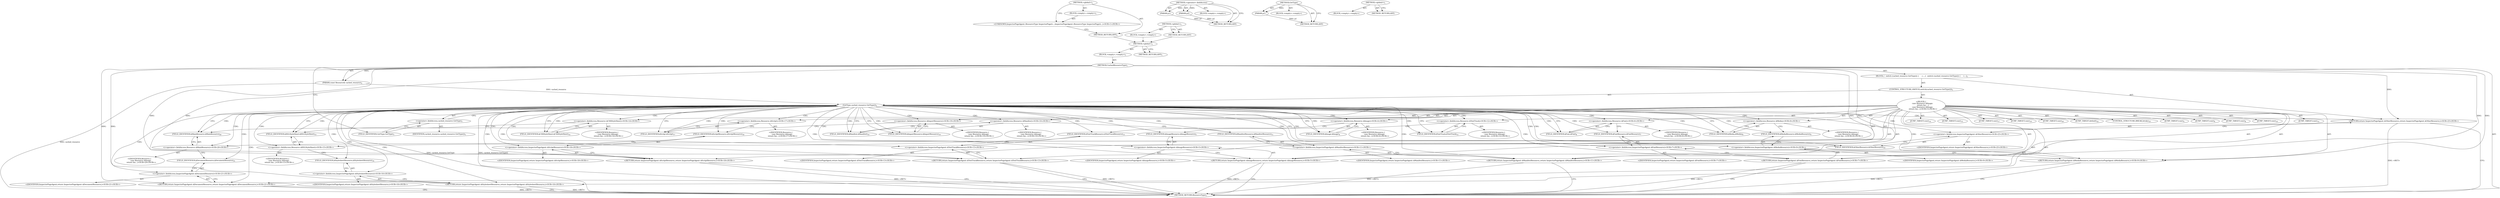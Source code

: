 digraph "&lt;global&gt;" {
vulnerable_6 [label=<(METHOD,&lt;global&gt;)<SUB>1</SUB>>];
vulnerable_7 [label=<(BLOCK,&lt;empty&gt;,&lt;empty&gt;)<SUB>1</SUB>>];
vulnerable_8 [label=<(METHOD,CachedResourceType)<SUB>1</SUB>>];
vulnerable_9 [label=<(PARAM,const Resource&amp; cached_resource)<SUB>2</SUB>>];
vulnerable_10 [label=<(BLOCK,{
  switch (cached_resource.GetType()) {
     c...,{
  switch (cached_resource.GetType()) {
     c...)<SUB>2</SUB>>];
vulnerable_11 [label=<(CONTROL_STRUCTURE,SWITCH,switch(cached_resource.GetType()))<SUB>3</SUB>>];
vulnerable_12 [label=<(GetType,cached_resource.GetType())<SUB>3</SUB>>];
vulnerable_13 [label=<(&lt;operator&gt;.fieldAccess,cached_resource.GetType)<SUB>3</SUB>>];
vulnerable_14 [label=<(IDENTIFIER,cached_resource,cached_resource.GetType())<SUB>3</SUB>>];
vulnerable_15 [label=<(FIELD_IDENTIFIER,GetType,GetType)<SUB>3</SUB>>];
vulnerable_16 [label="<(BLOCK,{
     case Resource::kImage:
       return Ins...,{
     case Resource::kImage:
       return Ins...)<SUB>3</SUB>>"];
vulnerable_17 [label=<(JUMP_TARGET,case)<SUB>4</SUB>>];
vulnerable_18 [label="<(&lt;operator&gt;.fieldAccess,Resource::kImage)<SUB>4</SUB>>"];
vulnerable_19 [label="<(IDENTIFIER,Resource,{
     case Resource::kImage:
       return Ins...)<SUB>4</SUB>>"];
vulnerable_20 [label=<(FIELD_IDENTIFIER,kImage,kImage)<SUB>4</SUB>>];
vulnerable_21 [label="<(RETURN,return InspectorPageAgent::kImageResource;,return InspectorPageAgent::kImageResource;)<SUB>5</SUB>>"];
vulnerable_22 [label="<(&lt;operator&gt;.fieldAccess,InspectorPageAgent::kImageResource)<SUB>5</SUB>>"];
vulnerable_23 [label="<(IDENTIFIER,InspectorPageAgent,return InspectorPageAgent::kImageResource;)<SUB>5</SUB>>"];
vulnerable_24 [label=<(FIELD_IDENTIFIER,kImageResource,kImageResource)<SUB>5</SUB>>];
vulnerable_25 [label=<(JUMP_TARGET,case)<SUB>6</SUB>>];
vulnerable_26 [label="<(&lt;operator&gt;.fieldAccess,Resource::kFont)<SUB>6</SUB>>"];
vulnerable_27 [label="<(IDENTIFIER,Resource,{
     case Resource::kImage:
       return Ins...)<SUB>6</SUB>>"];
vulnerable_28 [label=<(FIELD_IDENTIFIER,kFont,kFont)<SUB>6</SUB>>];
vulnerable_29 [label="<(RETURN,return InspectorPageAgent::kFontResource;,return InspectorPageAgent::kFontResource;)<SUB>7</SUB>>"];
vulnerable_30 [label="<(&lt;operator&gt;.fieldAccess,InspectorPageAgent::kFontResource)<SUB>7</SUB>>"];
vulnerable_31 [label="<(IDENTIFIER,InspectorPageAgent,return InspectorPageAgent::kFontResource;)<SUB>7</SUB>>"];
vulnerable_32 [label=<(FIELD_IDENTIFIER,kFontResource,kFontResource)<SUB>7</SUB>>];
vulnerable_33 [label=<(JUMP_TARGET,case)<SUB>8</SUB>>];
vulnerable_34 [label="<(&lt;operator&gt;.fieldAccess,Resource::kMedia)<SUB>8</SUB>>"];
vulnerable_35 [label="<(IDENTIFIER,Resource,{
     case Resource::kImage:
       return Ins...)<SUB>8</SUB>>"];
vulnerable_36 [label=<(FIELD_IDENTIFIER,kMedia,kMedia)<SUB>8</SUB>>];
vulnerable_37 [label="<(RETURN,return InspectorPageAgent::kMediaResource;,return InspectorPageAgent::kMediaResource;)<SUB>9</SUB>>"];
vulnerable_38 [label="<(&lt;operator&gt;.fieldAccess,InspectorPageAgent::kMediaResource)<SUB>9</SUB>>"];
vulnerable_39 [label="<(IDENTIFIER,InspectorPageAgent,return InspectorPageAgent::kMediaResource;)<SUB>9</SUB>>"];
vulnerable_40 [label=<(FIELD_IDENTIFIER,kMediaResource,kMediaResource)<SUB>9</SUB>>];
vulnerable_41 [label=<(JUMP_TARGET,case)<SUB>10</SUB>>];
vulnerable_42 [label="<(&lt;operator&gt;.fieldAccess,Resource::kManifest)<SUB>10</SUB>>"];
vulnerable_43 [label="<(IDENTIFIER,Resource,{
     case Resource::kImage:
       return Ins...)<SUB>10</SUB>>"];
vulnerable_44 [label=<(FIELD_IDENTIFIER,kManifest,kManifest)<SUB>10</SUB>>];
vulnerable_45 [label="<(RETURN,return InspectorPageAgent::kManifestResource;,return InspectorPageAgent::kManifestResource;)<SUB>11</SUB>>"];
vulnerable_46 [label="<(&lt;operator&gt;.fieldAccess,InspectorPageAgent::kManifestResource)<SUB>11</SUB>>"];
vulnerable_47 [label="<(IDENTIFIER,InspectorPageAgent,return InspectorPageAgent::kManifestResource;)<SUB>11</SUB>>"];
vulnerable_48 [label=<(FIELD_IDENTIFIER,kManifestResource,kManifestResource)<SUB>11</SUB>>];
vulnerable_49 [label=<(JUMP_TARGET,case)<SUB>12</SUB>>];
vulnerable_50 [label="<(&lt;operator&gt;.fieldAccess,Resource::kTextTrack)<SUB>12</SUB>>"];
vulnerable_51 [label="<(IDENTIFIER,Resource,{
     case Resource::kImage:
       return Ins...)<SUB>12</SUB>>"];
vulnerable_52 [label=<(FIELD_IDENTIFIER,kTextTrack,kTextTrack)<SUB>12</SUB>>];
vulnerable_53 [label="<(RETURN,return InspectorPageAgent::kTextTrackResource;,return InspectorPageAgent::kTextTrackResource;)<SUB>13</SUB>>"];
vulnerable_54 [label="<(&lt;operator&gt;.fieldAccess,InspectorPageAgent::kTextTrackResource)<SUB>13</SUB>>"];
vulnerable_55 [label="<(IDENTIFIER,InspectorPageAgent,return InspectorPageAgent::kTextTrackResource;)<SUB>13</SUB>>"];
vulnerable_56 [label=<(FIELD_IDENTIFIER,kTextTrackResource,kTextTrackResource)<SUB>13</SUB>>];
vulnerable_57 [label=<(JUMP_TARGET,case)<SUB>14</SUB>>];
vulnerable_58 [label="<(&lt;operator&gt;.fieldAccess,Resource::kCSSStyleSheet)<SUB>14</SUB>>"];
vulnerable_59 [label="<(IDENTIFIER,Resource,{
     case Resource::kImage:
       return Ins...)<SUB>14</SUB>>"];
vulnerable_60 [label=<(FIELD_IDENTIFIER,kCSSStyleSheet,kCSSStyleSheet)<SUB>14</SUB>>];
vulnerable_61 [label=<(JUMP_TARGET,case)<SUB>15</SUB>>];
vulnerable_62 [label="<(&lt;operator&gt;.fieldAccess,Resource::kXSLStyleSheet)<SUB>15</SUB>>"];
vulnerable_63 [label="<(IDENTIFIER,Resource,{
     case Resource::kImage:
       return Ins...)<SUB>15</SUB>>"];
vulnerable_64 [label=<(FIELD_IDENTIFIER,kXSLStyleSheet,kXSLStyleSheet)<SUB>15</SUB>>];
vulnerable_65 [label="<(RETURN,return InspectorPageAgent::kStylesheetResource;,return InspectorPageAgent::kStylesheetResource;)<SUB>16</SUB>>"];
vulnerable_66 [label="<(&lt;operator&gt;.fieldAccess,InspectorPageAgent::kStylesheetResource)<SUB>16</SUB>>"];
vulnerable_67 [label="<(IDENTIFIER,InspectorPageAgent,return InspectorPageAgent::kStylesheetResource;)<SUB>16</SUB>>"];
vulnerable_68 [label=<(FIELD_IDENTIFIER,kStylesheetResource,kStylesheetResource)<SUB>16</SUB>>];
vulnerable_69 [label=<(JUMP_TARGET,case)<SUB>17</SUB>>];
vulnerable_70 [label="<(&lt;operator&gt;.fieldAccess,Resource::kScript)<SUB>17</SUB>>"];
vulnerable_71 [label="<(IDENTIFIER,Resource,{
     case Resource::kImage:
       return Ins...)<SUB>17</SUB>>"];
vulnerable_72 [label=<(FIELD_IDENTIFIER,kScript,kScript)<SUB>17</SUB>>];
vulnerable_73 [label="<(RETURN,return InspectorPageAgent::kScriptResource;,return InspectorPageAgent::kScriptResource;)<SUB>18</SUB>>"];
vulnerable_74 [label="<(&lt;operator&gt;.fieldAccess,InspectorPageAgent::kScriptResource)<SUB>18</SUB>>"];
vulnerable_75 [label="<(IDENTIFIER,InspectorPageAgent,return InspectorPageAgent::kScriptResource;)<SUB>18</SUB>>"];
vulnerable_76 [label=<(FIELD_IDENTIFIER,kScriptResource,kScriptResource)<SUB>18</SUB>>];
vulnerable_77 [label=<(JUMP_TARGET,case)<SUB>19</SUB>>];
vulnerable_78 [label="<(&lt;operator&gt;.fieldAccess,Resource::kImportResource)<SUB>19</SUB>>"];
vulnerable_79 [label="<(IDENTIFIER,Resource,{
     case Resource::kImage:
       return Ins...)<SUB>19</SUB>>"];
vulnerable_80 [label=<(FIELD_IDENTIFIER,kImportResource,kImportResource)<SUB>19</SUB>>];
vulnerable_81 [label=<(JUMP_TARGET,case)<SUB>20</SUB>>];
vulnerable_82 [label="<(&lt;operator&gt;.fieldAccess,Resource::kMainResource)<SUB>20</SUB>>"];
vulnerable_83 [label="<(IDENTIFIER,Resource,{
     case Resource::kImage:
       return Ins...)<SUB>20</SUB>>"];
vulnerable_84 [label=<(FIELD_IDENTIFIER,kMainResource,kMainResource)<SUB>20</SUB>>];
vulnerable_85 [label="<(RETURN,return InspectorPageAgent::kDocumentResource;,return InspectorPageAgent::kDocumentResource;)<SUB>21</SUB>>"];
vulnerable_86 [label="<(&lt;operator&gt;.fieldAccess,InspectorPageAgent::kDocumentResource)<SUB>21</SUB>>"];
vulnerable_87 [label="<(IDENTIFIER,InspectorPageAgent,return InspectorPageAgent::kDocumentResource;)<SUB>21</SUB>>"];
vulnerable_88 [label=<(FIELD_IDENTIFIER,kDocumentResource,kDocumentResource)<SUB>21</SUB>>];
vulnerable_89 [label=<(JUMP_TARGET,default)<SUB>22</SUB>>];
vulnerable_90 [label=<(CONTROL_STRUCTURE,BREAK,break;)<SUB>23</SUB>>];
vulnerable_91 [label="<(RETURN,return InspectorPageAgent::kOtherResource;,return InspectorPageAgent::kOtherResource;)<SUB>25</SUB>>"];
vulnerable_92 [label="<(&lt;operator&gt;.fieldAccess,InspectorPageAgent::kOtherResource)<SUB>25</SUB>>"];
vulnerable_93 [label="<(IDENTIFIER,InspectorPageAgent,return InspectorPageAgent::kOtherResource;)<SUB>25</SUB>>"];
vulnerable_94 [label=<(FIELD_IDENTIFIER,kOtherResource,kOtherResource)<SUB>25</SUB>>];
vulnerable_95 [label=<(METHOD_RETURN,ResourceType)<SUB>1</SUB>>];
vulnerable_97 [label=<(METHOD_RETURN,ANY)<SUB>1</SUB>>];
vulnerable_118 [label=<(METHOD,&lt;operator&gt;.fieldAccess)>];
vulnerable_119 [label=<(PARAM,p1)>];
vulnerable_120 [label=<(PARAM,p2)>];
vulnerable_121 [label=<(BLOCK,&lt;empty&gt;,&lt;empty&gt;)>];
vulnerable_122 [label=<(METHOD_RETURN,ANY)>];
vulnerable_114 [label=<(METHOD,GetType)>];
vulnerable_115 [label=<(PARAM,p1)>];
vulnerable_116 [label=<(BLOCK,&lt;empty&gt;,&lt;empty&gt;)>];
vulnerable_117 [label=<(METHOD_RETURN,ANY)>];
vulnerable_108 [label=<(METHOD,&lt;global&gt;)<SUB>1</SUB>>];
vulnerable_109 [label=<(BLOCK,&lt;empty&gt;,&lt;empty&gt;)>];
vulnerable_110 [label=<(METHOD_RETURN,ANY)>];
fixed_6 [label=<(METHOD,&lt;global&gt;)<SUB>1</SUB>>];
fixed_7 [label=<(BLOCK,&lt;empty&gt;,&lt;empty&gt;)<SUB>1</SUB>>];
fixed_8 [label="<(UNKNOWN,InspectorPageAgent::ResourceType InspectorPageA...,InspectorPageAgent::ResourceType InspectorPageA...)<SUB>1</SUB>>"];
fixed_9 [label=<(METHOD_RETURN,ANY)<SUB>1</SUB>>];
fixed_14 [label=<(METHOD,&lt;global&gt;)<SUB>1</SUB>>];
fixed_15 [label=<(BLOCK,&lt;empty&gt;,&lt;empty&gt;)>];
fixed_16 [label=<(METHOD_RETURN,ANY)>];
vulnerable_6 -> vulnerable_7  [key=0, label="AST: "];
vulnerable_6 -> vulnerable_97  [key=0, label="AST: "];
vulnerable_6 -> vulnerable_97  [key=1, label="CFG: "];
vulnerable_7 -> vulnerable_8  [key=0, label="AST: "];
vulnerable_8 -> vulnerable_9  [key=0, label="AST: "];
vulnerable_8 -> vulnerable_9  [key=1, label="DDG: "];
vulnerable_8 -> vulnerable_10  [key=0, label="AST: "];
vulnerable_8 -> vulnerable_95  [key=0, label="AST: "];
vulnerable_8 -> vulnerable_15  [key=0, label="CFG: "];
vulnerable_8 -> vulnerable_91  [key=0, label="DDG: "];
vulnerable_8 -> vulnerable_21  [key=0, label="DDG: "];
vulnerable_8 -> vulnerable_29  [key=0, label="DDG: "];
vulnerable_8 -> vulnerable_37  [key=0, label="DDG: "];
vulnerable_8 -> vulnerable_45  [key=0, label="DDG: "];
vulnerable_8 -> vulnerable_53  [key=0, label="DDG: "];
vulnerable_8 -> vulnerable_65  [key=0, label="DDG: "];
vulnerable_8 -> vulnerable_73  [key=0, label="DDG: "];
vulnerable_8 -> vulnerable_85  [key=0, label="DDG: "];
vulnerable_9 -> vulnerable_95  [key=0, label="DDG: cached_resource"];
vulnerable_9 -> vulnerable_12  [key=0, label="DDG: cached_resource"];
vulnerable_10 -> vulnerable_11  [key=0, label="AST: "];
vulnerable_10 -> vulnerable_91  [key=0, label="AST: "];
vulnerable_11 -> vulnerable_12  [key=0, label="AST: "];
vulnerable_11 -> vulnerable_16  [key=0, label="AST: "];
vulnerable_12 -> vulnerable_13  [key=0, label="AST: "];
vulnerable_12 -> vulnerable_20  [key=0, label="CFG: "];
vulnerable_12 -> vulnerable_20  [key=1, label="CDG: "];
vulnerable_12 -> vulnerable_28  [key=0, label="CFG: "];
vulnerable_12 -> vulnerable_28  [key=1, label="CDG: "];
vulnerable_12 -> vulnerable_36  [key=0, label="CFG: "];
vulnerable_12 -> vulnerable_36  [key=1, label="CDG: "];
vulnerable_12 -> vulnerable_44  [key=0, label="CFG: "];
vulnerable_12 -> vulnerable_44  [key=1, label="CDG: "];
vulnerable_12 -> vulnerable_52  [key=0, label="CFG: "];
vulnerable_12 -> vulnerable_52  [key=1, label="CDG: "];
vulnerable_12 -> vulnerable_60  [key=0, label="CFG: "];
vulnerable_12 -> vulnerable_60  [key=1, label="CDG: "];
vulnerable_12 -> vulnerable_64  [key=0, label="CFG: "];
vulnerable_12 -> vulnerable_64  [key=1, label="CDG: "];
vulnerable_12 -> vulnerable_72  [key=0, label="CFG: "];
vulnerable_12 -> vulnerable_72  [key=1, label="CDG: "];
vulnerable_12 -> vulnerable_80  [key=0, label="CFG: "];
vulnerable_12 -> vulnerable_80  [key=1, label="CDG: "];
vulnerable_12 -> vulnerable_84  [key=0, label="CFG: "];
vulnerable_12 -> vulnerable_84  [key=1, label="CDG: "];
vulnerable_12 -> vulnerable_94  [key=0, label="CFG: "];
vulnerable_12 -> vulnerable_94  [key=1, label="CDG: "];
vulnerable_12 -> vulnerable_95  [key=0, label="DDG: cached_resource.GetType"];
vulnerable_12 -> vulnerable_95  [key=1, label="DDG: cached_resource.GetType()"];
vulnerable_12 -> vulnerable_30  [key=0, label="CDG: "];
vulnerable_12 -> vulnerable_34  [key=0, label="CDG: "];
vulnerable_12 -> vulnerable_21  [key=0, label="CDG: "];
vulnerable_12 -> vulnerable_48  [key=0, label="CDG: "];
vulnerable_12 -> vulnerable_32  [key=0, label="CDG: "];
vulnerable_12 -> vulnerable_68  [key=0, label="CDG: "];
vulnerable_12 -> vulnerable_73  [key=0, label="CDG: "];
vulnerable_12 -> vulnerable_26  [key=0, label="CDG: "];
vulnerable_12 -> vulnerable_42  [key=0, label="CDG: "];
vulnerable_12 -> vulnerable_66  [key=0, label="CDG: "];
vulnerable_12 -> vulnerable_37  [key=0, label="CDG: "];
vulnerable_12 -> vulnerable_46  [key=0, label="CDG: "];
vulnerable_12 -> vulnerable_85  [key=0, label="CDG: "];
vulnerable_12 -> vulnerable_38  [key=0, label="CDG: "];
vulnerable_12 -> vulnerable_56  [key=0, label="CDG: "];
vulnerable_12 -> vulnerable_22  [key=0, label="CDG: "];
vulnerable_12 -> vulnerable_74  [key=0, label="CDG: "];
vulnerable_12 -> vulnerable_92  [key=0, label="CDG: "];
vulnerable_12 -> vulnerable_45  [key=0, label="CDG: "];
vulnerable_12 -> vulnerable_40  [key=0, label="CDG: "];
vulnerable_12 -> vulnerable_29  [key=0, label="CDG: "];
vulnerable_12 -> vulnerable_76  [key=0, label="CDG: "];
vulnerable_12 -> vulnerable_18  [key=0, label="CDG: "];
vulnerable_12 -> vulnerable_65  [key=0, label="CDG: "];
vulnerable_12 -> vulnerable_50  [key=0, label="CDG: "];
vulnerable_12 -> vulnerable_91  [key=0, label="CDG: "];
vulnerable_12 -> vulnerable_82  [key=0, label="CDG: "];
vulnerable_12 -> vulnerable_54  [key=0, label="CDG: "];
vulnerable_12 -> vulnerable_24  [key=0, label="CDG: "];
vulnerable_12 -> vulnerable_58  [key=0, label="CDG: "];
vulnerable_12 -> vulnerable_53  [key=0, label="CDG: "];
vulnerable_12 -> vulnerable_88  [key=0, label="CDG: "];
vulnerable_12 -> vulnerable_70  [key=0, label="CDG: "];
vulnerable_12 -> vulnerable_78  [key=0, label="CDG: "];
vulnerable_12 -> vulnerable_62  [key=0, label="CDG: "];
vulnerable_12 -> vulnerable_86  [key=0, label="CDG: "];
vulnerable_13 -> vulnerable_14  [key=0, label="AST: "];
vulnerable_13 -> vulnerable_15  [key=0, label="AST: "];
vulnerable_13 -> vulnerable_12  [key=0, label="CFG: "];
vulnerable_15 -> vulnerable_13  [key=0, label="CFG: "];
vulnerable_16 -> vulnerable_17  [key=0, label="AST: "];
vulnerable_16 -> vulnerable_18  [key=0, label="AST: "];
vulnerable_16 -> vulnerable_21  [key=0, label="AST: "];
vulnerable_16 -> vulnerable_25  [key=0, label="AST: "];
vulnerable_16 -> vulnerable_26  [key=0, label="AST: "];
vulnerable_16 -> vulnerable_29  [key=0, label="AST: "];
vulnerable_16 -> vulnerable_33  [key=0, label="AST: "];
vulnerable_16 -> vulnerable_34  [key=0, label="AST: "];
vulnerable_16 -> vulnerable_37  [key=0, label="AST: "];
vulnerable_16 -> vulnerable_41  [key=0, label="AST: "];
vulnerable_16 -> vulnerable_42  [key=0, label="AST: "];
vulnerable_16 -> vulnerable_45  [key=0, label="AST: "];
vulnerable_16 -> vulnerable_49  [key=0, label="AST: "];
vulnerable_16 -> vulnerable_50  [key=0, label="AST: "];
vulnerable_16 -> vulnerable_53  [key=0, label="AST: "];
vulnerable_16 -> vulnerable_57  [key=0, label="AST: "];
vulnerable_16 -> vulnerable_58  [key=0, label="AST: "];
vulnerable_16 -> vulnerable_61  [key=0, label="AST: "];
vulnerable_16 -> vulnerable_62  [key=0, label="AST: "];
vulnerable_16 -> vulnerable_65  [key=0, label="AST: "];
vulnerable_16 -> vulnerable_69  [key=0, label="AST: "];
vulnerable_16 -> vulnerable_70  [key=0, label="AST: "];
vulnerable_16 -> vulnerable_73  [key=0, label="AST: "];
vulnerable_16 -> vulnerable_77  [key=0, label="AST: "];
vulnerable_16 -> vulnerable_78  [key=0, label="AST: "];
vulnerable_16 -> vulnerable_81  [key=0, label="AST: "];
vulnerable_16 -> vulnerable_82  [key=0, label="AST: "];
vulnerable_16 -> vulnerable_85  [key=0, label="AST: "];
vulnerable_16 -> vulnerable_89  [key=0, label="AST: "];
vulnerable_16 -> vulnerable_90  [key=0, label="AST: "];
vulnerable_18 -> vulnerable_19  [key=0, label="AST: "];
vulnerable_18 -> vulnerable_20  [key=0, label="AST: "];
vulnerable_18 -> vulnerable_24  [key=0, label="CFG: "];
vulnerable_20 -> vulnerable_18  [key=0, label="CFG: "];
vulnerable_21 -> vulnerable_22  [key=0, label="AST: "];
vulnerable_21 -> vulnerable_95  [key=0, label="CFG: "];
vulnerable_21 -> vulnerable_95  [key=1, label="DDG: &lt;RET&gt;"];
vulnerable_22 -> vulnerable_23  [key=0, label="AST: "];
vulnerable_22 -> vulnerable_24  [key=0, label="AST: "];
vulnerable_22 -> vulnerable_21  [key=0, label="CFG: "];
vulnerable_24 -> vulnerable_22  [key=0, label="CFG: "];
vulnerable_26 -> vulnerable_27  [key=0, label="AST: "];
vulnerable_26 -> vulnerable_28  [key=0, label="AST: "];
vulnerable_26 -> vulnerable_32  [key=0, label="CFG: "];
vulnerable_28 -> vulnerable_26  [key=0, label="CFG: "];
vulnerable_29 -> vulnerable_30  [key=0, label="AST: "];
vulnerable_29 -> vulnerable_95  [key=0, label="CFG: "];
vulnerable_29 -> vulnerable_95  [key=1, label="DDG: &lt;RET&gt;"];
vulnerable_30 -> vulnerable_31  [key=0, label="AST: "];
vulnerable_30 -> vulnerable_32  [key=0, label="AST: "];
vulnerable_30 -> vulnerable_29  [key=0, label="CFG: "];
vulnerable_32 -> vulnerable_30  [key=0, label="CFG: "];
vulnerable_34 -> vulnerable_35  [key=0, label="AST: "];
vulnerable_34 -> vulnerable_36  [key=0, label="AST: "];
vulnerable_34 -> vulnerable_40  [key=0, label="CFG: "];
vulnerable_36 -> vulnerable_34  [key=0, label="CFG: "];
vulnerable_37 -> vulnerable_38  [key=0, label="AST: "];
vulnerable_37 -> vulnerable_95  [key=0, label="CFG: "];
vulnerable_37 -> vulnerable_95  [key=1, label="DDG: &lt;RET&gt;"];
vulnerable_38 -> vulnerable_39  [key=0, label="AST: "];
vulnerable_38 -> vulnerable_40  [key=0, label="AST: "];
vulnerable_38 -> vulnerable_37  [key=0, label="CFG: "];
vulnerable_40 -> vulnerable_38  [key=0, label="CFG: "];
vulnerable_42 -> vulnerable_43  [key=0, label="AST: "];
vulnerable_42 -> vulnerable_44  [key=0, label="AST: "];
vulnerable_42 -> vulnerable_48  [key=0, label="CFG: "];
vulnerable_44 -> vulnerable_42  [key=0, label="CFG: "];
vulnerable_45 -> vulnerable_46  [key=0, label="AST: "];
vulnerable_45 -> vulnerable_95  [key=0, label="CFG: "];
vulnerable_45 -> vulnerable_95  [key=1, label="DDG: &lt;RET&gt;"];
vulnerable_46 -> vulnerable_47  [key=0, label="AST: "];
vulnerable_46 -> vulnerable_48  [key=0, label="AST: "];
vulnerable_46 -> vulnerable_45  [key=0, label="CFG: "];
vulnerable_48 -> vulnerable_46  [key=0, label="CFG: "];
vulnerable_50 -> vulnerable_51  [key=0, label="AST: "];
vulnerable_50 -> vulnerable_52  [key=0, label="AST: "];
vulnerable_50 -> vulnerable_56  [key=0, label="CFG: "];
vulnerable_52 -> vulnerable_50  [key=0, label="CFG: "];
vulnerable_53 -> vulnerable_54  [key=0, label="AST: "];
vulnerable_53 -> vulnerable_95  [key=0, label="CFG: "];
vulnerable_53 -> vulnerable_95  [key=1, label="DDG: &lt;RET&gt;"];
vulnerable_54 -> vulnerable_55  [key=0, label="AST: "];
vulnerable_54 -> vulnerable_56  [key=0, label="AST: "];
vulnerable_54 -> vulnerable_53  [key=0, label="CFG: "];
vulnerable_56 -> vulnerable_54  [key=0, label="CFG: "];
vulnerable_58 -> vulnerable_59  [key=0, label="AST: "];
vulnerable_58 -> vulnerable_60  [key=0, label="AST: "];
vulnerable_58 -> vulnerable_64  [key=0, label="CFG: "];
vulnerable_60 -> vulnerable_58  [key=0, label="CFG: "];
vulnerable_62 -> vulnerable_63  [key=0, label="AST: "];
vulnerable_62 -> vulnerable_64  [key=0, label="AST: "];
vulnerable_62 -> vulnerable_68  [key=0, label="CFG: "];
vulnerable_64 -> vulnerable_62  [key=0, label="CFG: "];
vulnerable_65 -> vulnerable_66  [key=0, label="AST: "];
vulnerable_65 -> vulnerable_95  [key=0, label="CFG: "];
vulnerable_65 -> vulnerable_95  [key=1, label="DDG: &lt;RET&gt;"];
vulnerable_66 -> vulnerable_67  [key=0, label="AST: "];
vulnerable_66 -> vulnerable_68  [key=0, label="AST: "];
vulnerable_66 -> vulnerable_65  [key=0, label="CFG: "];
vulnerable_68 -> vulnerable_66  [key=0, label="CFG: "];
vulnerable_70 -> vulnerable_71  [key=0, label="AST: "];
vulnerable_70 -> vulnerable_72  [key=0, label="AST: "];
vulnerable_70 -> vulnerable_76  [key=0, label="CFG: "];
vulnerable_72 -> vulnerable_70  [key=0, label="CFG: "];
vulnerable_73 -> vulnerable_74  [key=0, label="AST: "];
vulnerable_73 -> vulnerable_95  [key=0, label="CFG: "];
vulnerable_73 -> vulnerable_95  [key=1, label="DDG: &lt;RET&gt;"];
vulnerable_74 -> vulnerable_75  [key=0, label="AST: "];
vulnerable_74 -> vulnerable_76  [key=0, label="AST: "];
vulnerable_74 -> vulnerable_73  [key=0, label="CFG: "];
vulnerable_76 -> vulnerable_74  [key=0, label="CFG: "];
vulnerable_78 -> vulnerable_79  [key=0, label="AST: "];
vulnerable_78 -> vulnerable_80  [key=0, label="AST: "];
vulnerable_78 -> vulnerable_84  [key=0, label="CFG: "];
vulnerable_80 -> vulnerable_78  [key=0, label="CFG: "];
vulnerable_82 -> vulnerable_83  [key=0, label="AST: "];
vulnerable_82 -> vulnerable_84  [key=0, label="AST: "];
vulnerable_82 -> vulnerable_88  [key=0, label="CFG: "];
vulnerable_84 -> vulnerable_82  [key=0, label="CFG: "];
vulnerable_85 -> vulnerable_86  [key=0, label="AST: "];
vulnerable_85 -> vulnerable_95  [key=0, label="CFG: "];
vulnerable_85 -> vulnerable_95  [key=1, label="DDG: &lt;RET&gt;"];
vulnerable_86 -> vulnerable_87  [key=0, label="AST: "];
vulnerable_86 -> vulnerable_88  [key=0, label="AST: "];
vulnerable_86 -> vulnerable_85  [key=0, label="CFG: "];
vulnerable_88 -> vulnerable_86  [key=0, label="CFG: "];
vulnerable_91 -> vulnerable_92  [key=0, label="AST: "];
vulnerable_91 -> vulnerable_95  [key=0, label="CFG: "];
vulnerable_91 -> vulnerable_95  [key=1, label="DDG: &lt;RET&gt;"];
vulnerable_92 -> vulnerable_93  [key=0, label="AST: "];
vulnerable_92 -> vulnerable_94  [key=0, label="AST: "];
vulnerable_92 -> vulnerable_91  [key=0, label="CFG: "];
vulnerable_94 -> vulnerable_92  [key=0, label="CFG: "];
vulnerable_118 -> vulnerable_119  [key=0, label="AST: "];
vulnerable_118 -> vulnerable_119  [key=1, label="DDG: "];
vulnerable_118 -> vulnerable_121  [key=0, label="AST: "];
vulnerable_118 -> vulnerable_120  [key=0, label="AST: "];
vulnerable_118 -> vulnerable_120  [key=1, label="DDG: "];
vulnerable_118 -> vulnerable_122  [key=0, label="AST: "];
vulnerable_118 -> vulnerable_122  [key=1, label="CFG: "];
vulnerable_119 -> vulnerable_122  [key=0, label="DDG: p1"];
vulnerable_120 -> vulnerable_122  [key=0, label="DDG: p2"];
vulnerable_114 -> vulnerable_115  [key=0, label="AST: "];
vulnerable_114 -> vulnerable_115  [key=1, label="DDG: "];
vulnerable_114 -> vulnerable_116  [key=0, label="AST: "];
vulnerable_114 -> vulnerable_117  [key=0, label="AST: "];
vulnerable_114 -> vulnerable_117  [key=1, label="CFG: "];
vulnerable_115 -> vulnerable_117  [key=0, label="DDG: p1"];
vulnerable_108 -> vulnerable_109  [key=0, label="AST: "];
vulnerable_108 -> vulnerable_110  [key=0, label="AST: "];
vulnerable_108 -> vulnerable_110  [key=1, label="CFG: "];
fixed_6 -> fixed_7  [key=0, label="AST: "];
fixed_6 -> fixed_9  [key=0, label="AST: "];
fixed_6 -> fixed_8  [key=0, label="CFG: "];
fixed_7 -> fixed_8  [key=0, label="AST: "];
fixed_8 -> fixed_9  [key=0, label="CFG: "];
fixed_9 -> vulnerable_6  [key=0];
fixed_14 -> fixed_15  [key=0, label="AST: "];
fixed_14 -> fixed_16  [key=0, label="AST: "];
fixed_14 -> fixed_16  [key=1, label="CFG: "];
fixed_15 -> vulnerable_6  [key=0];
fixed_16 -> vulnerable_6  [key=0];
}
